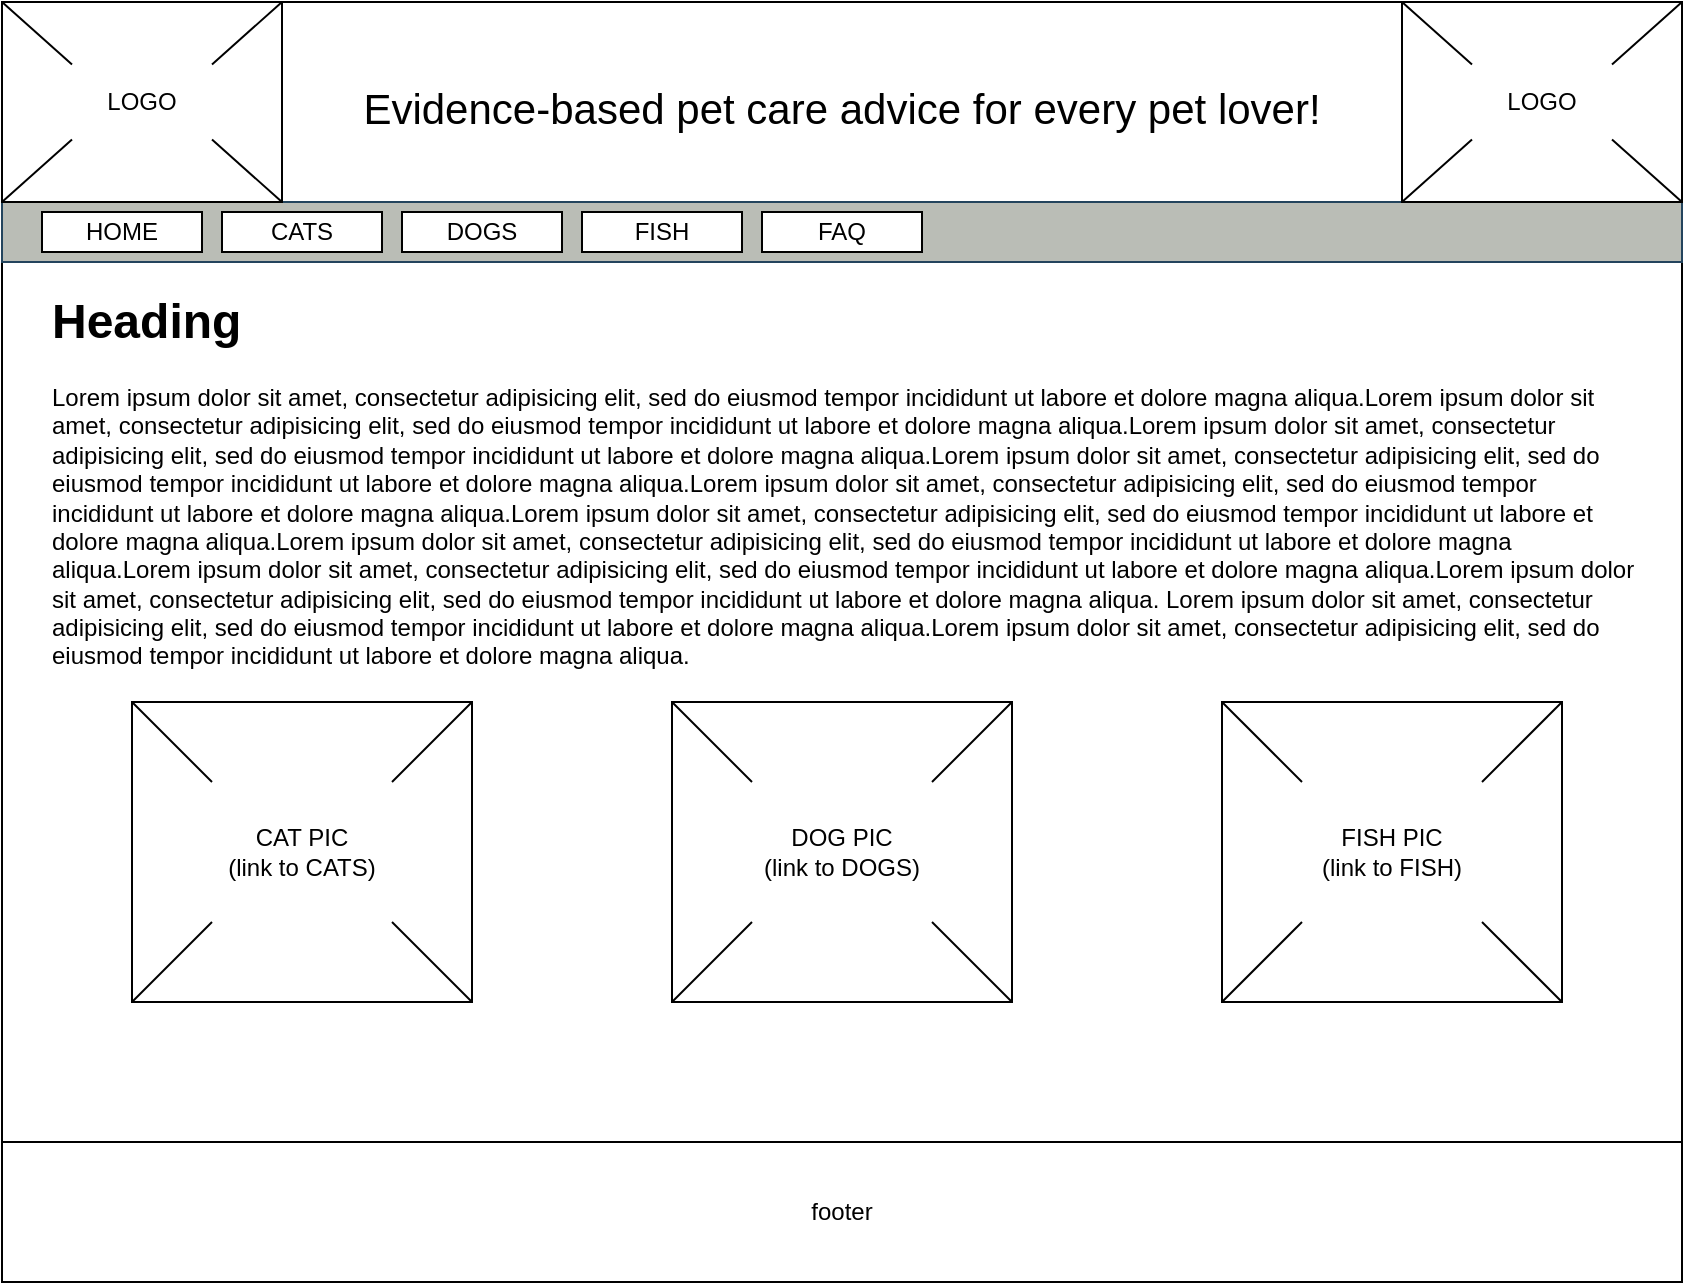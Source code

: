 <mxfile version="23.1.6" type="github">
  <diagram name="Page-1" id="BUrdRSvkr-NK4CyP0dR4">
    <mxGraphModel dx="1434" dy="822" grid="1" gridSize="10" guides="1" tooltips="1" connect="1" arrows="1" fold="1" page="1" pageScale="1" pageWidth="850" pageHeight="1100" math="0" shadow="0">
      <root>
        <mxCell id="0" />
        <mxCell id="1" parent="0" />
        <mxCell id="nrD_e1n3-x52YeT1WAGy-1" value="" style="rounded=0;whiteSpace=wrap;html=1;" vertex="1" parent="1">
          <mxGeometry width="840" height="640" as="geometry" />
        </mxCell>
        <mxCell id="nrD_e1n3-x52YeT1WAGy-4" value="&lt;font style=&quot;font-size: 21px;&quot;&gt;Evidence-based pet care advice for every pet lover!&lt;/font&gt;" style="text;html=1;align=center;verticalAlign=middle;whiteSpace=wrap;rounded=0;" vertex="1" parent="1">
          <mxGeometry x="150" y="25" width="540" height="55" as="geometry" />
        </mxCell>
        <mxCell id="nrD_e1n3-x52YeT1WAGy-5" value="" style="rounded=0;whiteSpace=wrap;html=1;fillColor=#babdb6;strokeColor=#23445d;" vertex="1" parent="1">
          <mxGeometry y="100" width="840" height="30" as="geometry" />
        </mxCell>
        <mxCell id="nrD_e1n3-x52YeT1WAGy-6" value="HOME" style="rounded=0;whiteSpace=wrap;html=1;" vertex="1" parent="1">
          <mxGeometry x="20" y="105" width="80" height="20" as="geometry" />
        </mxCell>
        <mxCell id="nrD_e1n3-x52YeT1WAGy-7" value="CATS" style="rounded=0;whiteSpace=wrap;html=1;" vertex="1" parent="1">
          <mxGeometry x="110" y="105" width="80" height="20" as="geometry" />
        </mxCell>
        <mxCell id="nrD_e1n3-x52YeT1WAGy-8" value="DOGS" style="rounded=0;whiteSpace=wrap;html=1;" vertex="1" parent="1">
          <mxGeometry x="200" y="105" width="80" height="20" as="geometry" />
        </mxCell>
        <mxCell id="nrD_e1n3-x52YeT1WAGy-9" value="FISH" style="rounded=0;whiteSpace=wrap;html=1;" vertex="1" parent="1">
          <mxGeometry x="290" y="105" width="80" height="20" as="geometry" />
        </mxCell>
        <mxCell id="nrD_e1n3-x52YeT1WAGy-10" value="FAQ" style="rounded=0;whiteSpace=wrap;html=1;" vertex="1" parent="1">
          <mxGeometry x="380" y="105" width="80" height="20" as="geometry" />
        </mxCell>
        <mxCell id="nrD_e1n3-x52YeT1WAGy-11" value="&lt;h1&gt;Heading&lt;/h1&gt;&lt;p&gt;Lorem ipsum dolor sit amet, consectetur adipisicing elit, sed do eiusmod tempor incididunt ut labore et dolore magna aliqua.Lorem ipsum dolor sit amet, consectetur adipisicing elit, sed do eiusmod tempor incididunt ut labore et dolore magna aliqua.Lorem ipsum dolor sit amet, consectetur adipisicing elit, sed do eiusmod tempor incididunt ut labore et dolore magna aliqua.Lorem ipsum dolor sit amet, consectetur adipisicing elit, sed do eiusmod tempor incididunt ut labore et dolore magna aliqua.Lorem ipsum dolor sit amet, consectetur adipisicing elit, sed do eiusmod tempor incididunt ut labore et dolore magna aliqua.Lorem ipsum dolor sit amet, consectetur adipisicing elit, sed do eiusmod tempor incididunt ut labore et dolore magna aliqua.Lorem ipsum dolor sit amet, consectetur adipisicing elit, sed do eiusmod tempor incididunt ut labore et dolore magna aliqua.Lorem ipsum dolor sit amet, consectetur adipisicing elit, sed do eiusmod tempor incididunt ut labore et dolore magna aliqua.Lorem ipsum dolor sit amet, consectetur adipisicing elit, sed do eiusmod tempor incididunt ut labore et dolore magna aliqua. Lorem ipsum dolor sit amet, consectetur adipisicing elit, sed do eiusmod tempor incididunt ut labore et dolore magna aliqua.Lorem ipsum dolor sit amet, consectetur adipisicing elit, sed do eiusmod tempor incididunt ut labore et dolore magna aliqua.&lt;/p&gt;" style="text;html=1;spacing=5;spacingTop=-20;whiteSpace=wrap;overflow=hidden;rounded=0;" vertex="1" parent="1">
          <mxGeometry x="20" y="140" width="800" height="200" as="geometry" />
        </mxCell>
        <mxCell id="nrD_e1n3-x52YeT1WAGy-56" value="" style="group" vertex="1" connectable="0" parent="1">
          <mxGeometry x="610" y="350" width="170" height="150" as="geometry" />
        </mxCell>
        <mxCell id="nrD_e1n3-x52YeT1WAGy-44" value="" style="rounded=0;whiteSpace=wrap;html=1;" vertex="1" parent="nrD_e1n3-x52YeT1WAGy-56">
          <mxGeometry width="170" height="150" as="geometry" />
        </mxCell>
        <mxCell id="nrD_e1n3-x52YeT1WAGy-45" value="" style="endArrow=none;html=1;rounded=0;exitX=0;exitY=1;exitDx=0;exitDy=0;entryX=0;entryY=1;entryDx=0;entryDy=0;" edge="1" parent="nrD_e1n3-x52YeT1WAGy-56" source="nrD_e1n3-x52YeT1WAGy-44" target="nrD_e1n3-x52YeT1WAGy-47">
          <mxGeometry width="50" height="50" relative="1" as="geometry">
            <mxPoint x="390" y="380" as="sourcePoint" />
            <mxPoint x="440" y="330" as="targetPoint" />
          </mxGeometry>
        </mxCell>
        <mxCell id="nrD_e1n3-x52YeT1WAGy-46" value="" style="endArrow=none;html=1;rounded=0;exitX=1;exitY=1;exitDx=0;exitDy=0;entryX=1;entryY=1;entryDx=0;entryDy=0;" edge="1" parent="nrD_e1n3-x52YeT1WAGy-56" source="nrD_e1n3-x52YeT1WAGy-47" target="nrD_e1n3-x52YeT1WAGy-44">
          <mxGeometry width="50" height="50" relative="1" as="geometry">
            <mxPoint x="390" y="380" as="sourcePoint" />
            <mxPoint x="440" y="330" as="targetPoint" />
          </mxGeometry>
        </mxCell>
        <mxCell id="nrD_e1n3-x52YeT1WAGy-47" value="&lt;div&gt;FISH PIC&lt;/div&gt;&lt;div&gt;(link to FISH)&lt;br&gt;&lt;/div&gt;" style="text;html=1;align=center;verticalAlign=middle;whiteSpace=wrap;rounded=0;" vertex="1" parent="nrD_e1n3-x52YeT1WAGy-56">
          <mxGeometry x="40" y="40" width="90" height="70" as="geometry" />
        </mxCell>
        <mxCell id="nrD_e1n3-x52YeT1WAGy-48" value="" style="endArrow=none;html=1;rounded=0;entryX=1;entryY=0;entryDx=0;entryDy=0;exitX=1;exitY=0;exitDx=0;exitDy=0;" edge="1" parent="nrD_e1n3-x52YeT1WAGy-56" source="nrD_e1n3-x52YeT1WAGy-47" target="nrD_e1n3-x52YeT1WAGy-44">
          <mxGeometry width="50" height="50" relative="1" as="geometry">
            <mxPoint x="-110" y="90" as="sourcePoint" />
            <mxPoint x="-60" y="40" as="targetPoint" />
          </mxGeometry>
        </mxCell>
        <mxCell id="nrD_e1n3-x52YeT1WAGy-49" value="" style="endArrow=none;html=1;rounded=0;entryX=0;entryY=0;entryDx=0;entryDy=0;exitX=0;exitY=0;exitDx=0;exitDy=0;" edge="1" parent="nrD_e1n3-x52YeT1WAGy-56" source="nrD_e1n3-x52YeT1WAGy-47" target="nrD_e1n3-x52YeT1WAGy-44">
          <mxGeometry width="50" height="50" relative="1" as="geometry">
            <mxPoint x="-100" y="70" as="sourcePoint" />
            <mxPoint x="-50" y="20" as="targetPoint" />
          </mxGeometry>
        </mxCell>
        <mxCell id="nrD_e1n3-x52YeT1WAGy-57" value="" style="group" vertex="1" connectable="0" parent="1">
          <mxGeometry x="335" y="350" width="170" height="150" as="geometry" />
        </mxCell>
        <mxCell id="nrD_e1n3-x52YeT1WAGy-38" value="" style="rounded=0;whiteSpace=wrap;html=1;" vertex="1" parent="nrD_e1n3-x52YeT1WAGy-57">
          <mxGeometry width="170" height="150" as="geometry" />
        </mxCell>
        <mxCell id="nrD_e1n3-x52YeT1WAGy-39" value="" style="endArrow=none;html=1;rounded=0;exitX=0;exitY=1;exitDx=0;exitDy=0;entryX=0;entryY=1;entryDx=0;entryDy=0;" edge="1" parent="nrD_e1n3-x52YeT1WAGy-57" source="nrD_e1n3-x52YeT1WAGy-38" target="nrD_e1n3-x52YeT1WAGy-41">
          <mxGeometry width="50" height="50" relative="1" as="geometry">
            <mxPoint x="390" y="380" as="sourcePoint" />
            <mxPoint x="440" y="330" as="targetPoint" />
          </mxGeometry>
        </mxCell>
        <mxCell id="nrD_e1n3-x52YeT1WAGy-40" value="" style="endArrow=none;html=1;rounded=0;exitX=1;exitY=1;exitDx=0;exitDy=0;entryX=1;entryY=1;entryDx=0;entryDy=0;" edge="1" parent="nrD_e1n3-x52YeT1WAGy-57" source="nrD_e1n3-x52YeT1WAGy-41" target="nrD_e1n3-x52YeT1WAGy-38">
          <mxGeometry width="50" height="50" relative="1" as="geometry">
            <mxPoint x="390" y="380" as="sourcePoint" />
            <mxPoint x="440" y="330" as="targetPoint" />
          </mxGeometry>
        </mxCell>
        <mxCell id="nrD_e1n3-x52YeT1WAGy-41" value="&lt;div&gt;DOG PIC&lt;/div&gt;&lt;div&gt;(link to DOGS)&lt;br&gt;&lt;/div&gt;" style="text;html=1;align=center;verticalAlign=middle;whiteSpace=wrap;rounded=0;" vertex="1" parent="nrD_e1n3-x52YeT1WAGy-57">
          <mxGeometry x="40" y="40" width="90" height="70" as="geometry" />
        </mxCell>
        <mxCell id="nrD_e1n3-x52YeT1WAGy-42" value="" style="endArrow=none;html=1;rounded=0;entryX=1;entryY=0;entryDx=0;entryDy=0;exitX=1;exitY=0;exitDx=0;exitDy=0;" edge="1" parent="nrD_e1n3-x52YeT1WAGy-57" source="nrD_e1n3-x52YeT1WAGy-41" target="nrD_e1n3-x52YeT1WAGy-38">
          <mxGeometry width="50" height="50" relative="1" as="geometry">
            <mxPoint x="-110" y="90" as="sourcePoint" />
            <mxPoint x="-60" y="40" as="targetPoint" />
          </mxGeometry>
        </mxCell>
        <mxCell id="nrD_e1n3-x52YeT1WAGy-43" value="" style="endArrow=none;html=1;rounded=0;entryX=0;entryY=0;entryDx=0;entryDy=0;exitX=0;exitY=0;exitDx=0;exitDy=0;" edge="1" parent="nrD_e1n3-x52YeT1WAGy-57" source="nrD_e1n3-x52YeT1WAGy-41" target="nrD_e1n3-x52YeT1WAGy-38">
          <mxGeometry width="50" height="50" relative="1" as="geometry">
            <mxPoint x="-100" y="70" as="sourcePoint" />
            <mxPoint x="-50" y="20" as="targetPoint" />
          </mxGeometry>
        </mxCell>
        <mxCell id="nrD_e1n3-x52YeT1WAGy-58" value="" style="group" vertex="1" connectable="0" parent="1">
          <mxGeometry x="65" y="350" width="170" height="150" as="geometry" />
        </mxCell>
        <mxCell id="nrD_e1n3-x52YeT1WAGy-32" value="" style="rounded=0;whiteSpace=wrap;html=1;" vertex="1" parent="nrD_e1n3-x52YeT1WAGy-58">
          <mxGeometry width="170" height="150" as="geometry" />
        </mxCell>
        <mxCell id="nrD_e1n3-x52YeT1WAGy-33" value="" style="endArrow=none;html=1;rounded=0;exitX=0;exitY=1;exitDx=0;exitDy=0;entryX=0;entryY=1;entryDx=0;entryDy=0;" edge="1" parent="nrD_e1n3-x52YeT1WAGy-58" source="nrD_e1n3-x52YeT1WAGy-32" target="nrD_e1n3-x52YeT1WAGy-35">
          <mxGeometry width="50" height="50" relative="1" as="geometry">
            <mxPoint x="390" y="380" as="sourcePoint" />
            <mxPoint x="440" y="330" as="targetPoint" />
          </mxGeometry>
        </mxCell>
        <mxCell id="nrD_e1n3-x52YeT1WAGy-34" value="" style="endArrow=none;html=1;rounded=0;exitX=1;exitY=1;exitDx=0;exitDy=0;entryX=1;entryY=1;entryDx=0;entryDy=0;" edge="1" parent="nrD_e1n3-x52YeT1WAGy-58" source="nrD_e1n3-x52YeT1WAGy-35" target="nrD_e1n3-x52YeT1WAGy-32">
          <mxGeometry width="50" height="50" relative="1" as="geometry">
            <mxPoint x="390" y="380" as="sourcePoint" />
            <mxPoint x="440" y="330" as="targetPoint" />
          </mxGeometry>
        </mxCell>
        <mxCell id="nrD_e1n3-x52YeT1WAGy-35" value="&lt;div&gt;CAT PIC&lt;/div&gt;&lt;div&gt;(link to CATS)&lt;br&gt;&lt;/div&gt;" style="text;html=1;align=center;verticalAlign=middle;whiteSpace=wrap;rounded=0;" vertex="1" parent="nrD_e1n3-x52YeT1WAGy-58">
          <mxGeometry x="40" y="40" width="90" height="70" as="geometry" />
        </mxCell>
        <mxCell id="nrD_e1n3-x52YeT1WAGy-36" value="" style="endArrow=none;html=1;rounded=0;entryX=1;entryY=0;entryDx=0;entryDy=0;exitX=1;exitY=0;exitDx=0;exitDy=0;" edge="1" parent="nrD_e1n3-x52YeT1WAGy-58" source="nrD_e1n3-x52YeT1WAGy-35" target="nrD_e1n3-x52YeT1WAGy-32">
          <mxGeometry width="50" height="50" relative="1" as="geometry">
            <mxPoint x="-110" y="90" as="sourcePoint" />
            <mxPoint x="-60" y="40" as="targetPoint" />
          </mxGeometry>
        </mxCell>
        <mxCell id="nrD_e1n3-x52YeT1WAGy-37" value="" style="endArrow=none;html=1;rounded=0;entryX=0;entryY=0;entryDx=0;entryDy=0;exitX=0;exitY=0;exitDx=0;exitDy=0;" edge="1" parent="nrD_e1n3-x52YeT1WAGy-58" source="nrD_e1n3-x52YeT1WAGy-35" target="nrD_e1n3-x52YeT1WAGy-32">
          <mxGeometry width="50" height="50" relative="1" as="geometry">
            <mxPoint x="-100" y="70" as="sourcePoint" />
            <mxPoint x="-50" y="20" as="targetPoint" />
          </mxGeometry>
        </mxCell>
        <mxCell id="nrD_e1n3-x52YeT1WAGy-60" value="footer" style="rounded=0;whiteSpace=wrap;html=1;" vertex="1" parent="1">
          <mxGeometry y="570" width="840" height="70" as="geometry" />
        </mxCell>
        <mxCell id="nrD_e1n3-x52YeT1WAGy-61" value="" style="group" vertex="1" connectable="0" parent="1">
          <mxGeometry width="140" height="100" as="geometry" />
        </mxCell>
        <mxCell id="nrD_e1n3-x52YeT1WAGy-2" value="" style="rounded=0;whiteSpace=wrap;html=1;" vertex="1" parent="nrD_e1n3-x52YeT1WAGy-61">
          <mxGeometry width="140" height="100" as="geometry" />
        </mxCell>
        <mxCell id="nrD_e1n3-x52YeT1WAGy-18" value="" style="endArrow=none;html=1;rounded=0;exitX=0;exitY=1;exitDx=0;exitDy=0;entryX=0;entryY=1;entryDx=0;entryDy=0;" edge="1" parent="nrD_e1n3-x52YeT1WAGy-61" source="nrD_e1n3-x52YeT1WAGy-2" target="nrD_e1n3-x52YeT1WAGy-21">
          <mxGeometry width="50" height="50" relative="1" as="geometry">
            <mxPoint x="455.0" y="475" as="sourcePoint" />
            <mxPoint x="513.333" y="412.5" as="targetPoint" />
          </mxGeometry>
        </mxCell>
        <mxCell id="nrD_e1n3-x52YeT1WAGy-19" value="" style="endArrow=none;html=1;rounded=0;exitX=1;exitY=1;exitDx=0;exitDy=0;entryX=1;entryY=1;entryDx=0;entryDy=0;" edge="1" parent="nrD_e1n3-x52YeT1WAGy-61" source="nrD_e1n3-x52YeT1WAGy-21" target="nrD_e1n3-x52YeT1WAGy-2">
          <mxGeometry width="50" height="50" relative="1" as="geometry">
            <mxPoint x="455.0" y="475" as="sourcePoint" />
            <mxPoint x="513.333" y="412.5" as="targetPoint" />
          </mxGeometry>
        </mxCell>
        <mxCell id="nrD_e1n3-x52YeT1WAGy-21" value="LOGO" style="text;html=1;align=center;verticalAlign=middle;whiteSpace=wrap;rounded=0;" vertex="1" parent="nrD_e1n3-x52YeT1WAGy-61">
          <mxGeometry x="35" y="31.25" width="70" height="37.5" as="geometry" />
        </mxCell>
        <mxCell id="nrD_e1n3-x52YeT1WAGy-24" value="" style="endArrow=none;html=1;rounded=0;entryX=1;entryY=0;entryDx=0;entryDy=0;exitX=1;exitY=0;exitDx=0;exitDy=0;" edge="1" parent="nrD_e1n3-x52YeT1WAGy-61" source="nrD_e1n3-x52YeT1WAGy-21" target="nrD_e1n3-x52YeT1WAGy-2">
          <mxGeometry width="50" height="50" relative="1" as="geometry">
            <mxPoint x="-128.333" y="112.5" as="sourcePoint" />
            <mxPoint x="-70" y="50" as="targetPoint" />
          </mxGeometry>
        </mxCell>
        <mxCell id="nrD_e1n3-x52YeT1WAGy-25" value="" style="endArrow=none;html=1;rounded=0;entryX=0;entryY=0;entryDx=0;entryDy=0;exitX=0;exitY=0;exitDx=0;exitDy=0;" edge="1" parent="nrD_e1n3-x52YeT1WAGy-61" source="nrD_e1n3-x52YeT1WAGy-21" target="nrD_e1n3-x52YeT1WAGy-2">
          <mxGeometry width="50" height="50" relative="1" as="geometry">
            <mxPoint x="-116.667" y="87.5" as="sourcePoint" />
            <mxPoint x="-58.333" y="25" as="targetPoint" />
          </mxGeometry>
        </mxCell>
        <mxCell id="nrD_e1n3-x52YeT1WAGy-62" value="" style="group" vertex="1" connectable="0" parent="1">
          <mxGeometry x="700" width="140" height="100" as="geometry" />
        </mxCell>
        <mxCell id="nrD_e1n3-x52YeT1WAGy-26" value="" style="rounded=0;whiteSpace=wrap;html=1;" vertex="1" parent="nrD_e1n3-x52YeT1WAGy-62">
          <mxGeometry width="140" height="100" as="geometry" />
        </mxCell>
        <mxCell id="nrD_e1n3-x52YeT1WAGy-27" value="" style="endArrow=none;html=1;rounded=0;exitX=0;exitY=1;exitDx=0;exitDy=0;entryX=0;entryY=1;entryDx=0;entryDy=0;" edge="1" parent="nrD_e1n3-x52YeT1WAGy-62" source="nrD_e1n3-x52YeT1WAGy-26" target="nrD_e1n3-x52YeT1WAGy-29">
          <mxGeometry width="50" height="50" relative="1" as="geometry">
            <mxPoint x="455.0" y="475" as="sourcePoint" />
            <mxPoint x="513.333" y="412.5" as="targetPoint" />
          </mxGeometry>
        </mxCell>
        <mxCell id="nrD_e1n3-x52YeT1WAGy-28" value="" style="endArrow=none;html=1;rounded=0;exitX=1;exitY=1;exitDx=0;exitDy=0;entryX=1;entryY=1;entryDx=0;entryDy=0;" edge="1" parent="nrD_e1n3-x52YeT1WAGy-62" source="nrD_e1n3-x52YeT1WAGy-29" target="nrD_e1n3-x52YeT1WAGy-26">
          <mxGeometry width="50" height="50" relative="1" as="geometry">
            <mxPoint x="455.0" y="475" as="sourcePoint" />
            <mxPoint x="513.333" y="412.5" as="targetPoint" />
          </mxGeometry>
        </mxCell>
        <mxCell id="nrD_e1n3-x52YeT1WAGy-29" value="LOGO" style="text;html=1;align=center;verticalAlign=middle;whiteSpace=wrap;rounded=0;" vertex="1" parent="nrD_e1n3-x52YeT1WAGy-62">
          <mxGeometry x="35" y="31.25" width="70" height="37.5" as="geometry" />
        </mxCell>
        <mxCell id="nrD_e1n3-x52YeT1WAGy-30" value="" style="endArrow=none;html=1;rounded=0;entryX=1;entryY=0;entryDx=0;entryDy=0;exitX=1;exitY=0;exitDx=0;exitDy=0;" edge="1" parent="nrD_e1n3-x52YeT1WAGy-62" source="nrD_e1n3-x52YeT1WAGy-29" target="nrD_e1n3-x52YeT1WAGy-26">
          <mxGeometry width="50" height="50" relative="1" as="geometry">
            <mxPoint x="-128.333" y="112.5" as="sourcePoint" />
            <mxPoint x="-70" y="50" as="targetPoint" />
          </mxGeometry>
        </mxCell>
        <mxCell id="nrD_e1n3-x52YeT1WAGy-31" value="" style="endArrow=none;html=1;rounded=0;entryX=0;entryY=0;entryDx=0;entryDy=0;exitX=0;exitY=0;exitDx=0;exitDy=0;" edge="1" parent="nrD_e1n3-x52YeT1WAGy-62" source="nrD_e1n3-x52YeT1WAGy-29" target="nrD_e1n3-x52YeT1WAGy-26">
          <mxGeometry width="50" height="50" relative="1" as="geometry">
            <mxPoint x="-116.667" y="87.5" as="sourcePoint" />
            <mxPoint x="-58.333" y="25" as="targetPoint" />
          </mxGeometry>
        </mxCell>
      </root>
    </mxGraphModel>
  </diagram>
</mxfile>
